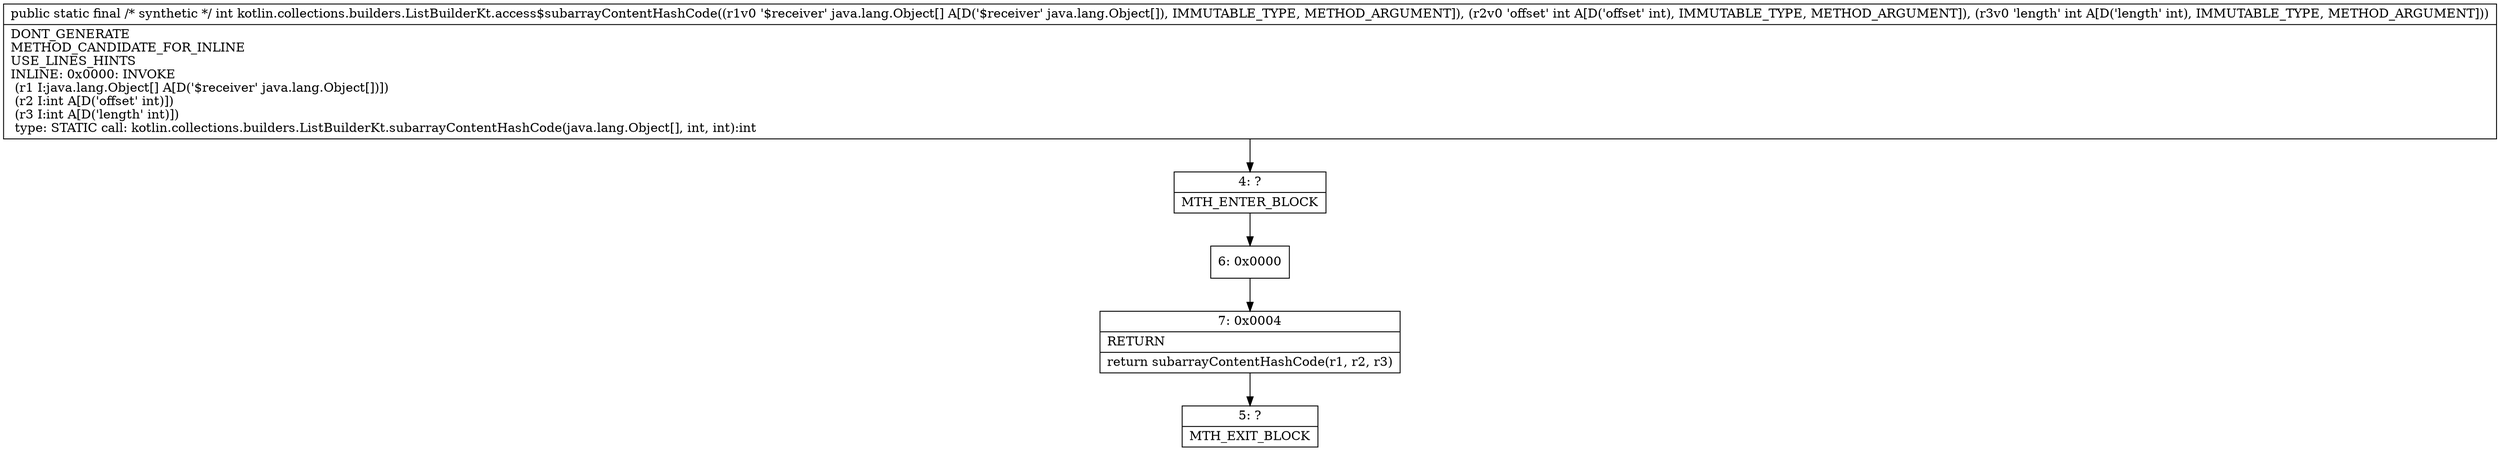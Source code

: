 digraph "CFG forkotlin.collections.builders.ListBuilderKt.access$subarrayContentHashCode([Ljava\/lang\/Object;II)I" {
Node_4 [shape=record,label="{4\:\ ?|MTH_ENTER_BLOCK\l}"];
Node_6 [shape=record,label="{6\:\ 0x0000}"];
Node_7 [shape=record,label="{7\:\ 0x0004|RETURN\l|return subarrayContentHashCode(r1, r2, r3)\l}"];
Node_5 [shape=record,label="{5\:\ ?|MTH_EXIT_BLOCK\l}"];
MethodNode[shape=record,label="{public static final \/* synthetic *\/ int kotlin.collections.builders.ListBuilderKt.access$subarrayContentHashCode((r1v0 '$receiver' java.lang.Object[] A[D('$receiver' java.lang.Object[]), IMMUTABLE_TYPE, METHOD_ARGUMENT]), (r2v0 'offset' int A[D('offset' int), IMMUTABLE_TYPE, METHOD_ARGUMENT]), (r3v0 'length' int A[D('length' int), IMMUTABLE_TYPE, METHOD_ARGUMENT]))  | DONT_GENERATE\lMETHOD_CANDIDATE_FOR_INLINE\lUSE_LINES_HINTS\lINLINE: 0x0000: INVOKE  \l  (r1 I:java.lang.Object[] A[D('$receiver' java.lang.Object[])])\l  (r2 I:int A[D('offset' int)])\l  (r3 I:int A[D('length' int)])\l type: STATIC call: kotlin.collections.builders.ListBuilderKt.subarrayContentHashCode(java.lang.Object[], int, int):int\l}"];
MethodNode -> Node_4;Node_4 -> Node_6;
Node_6 -> Node_7;
Node_7 -> Node_5;
}

